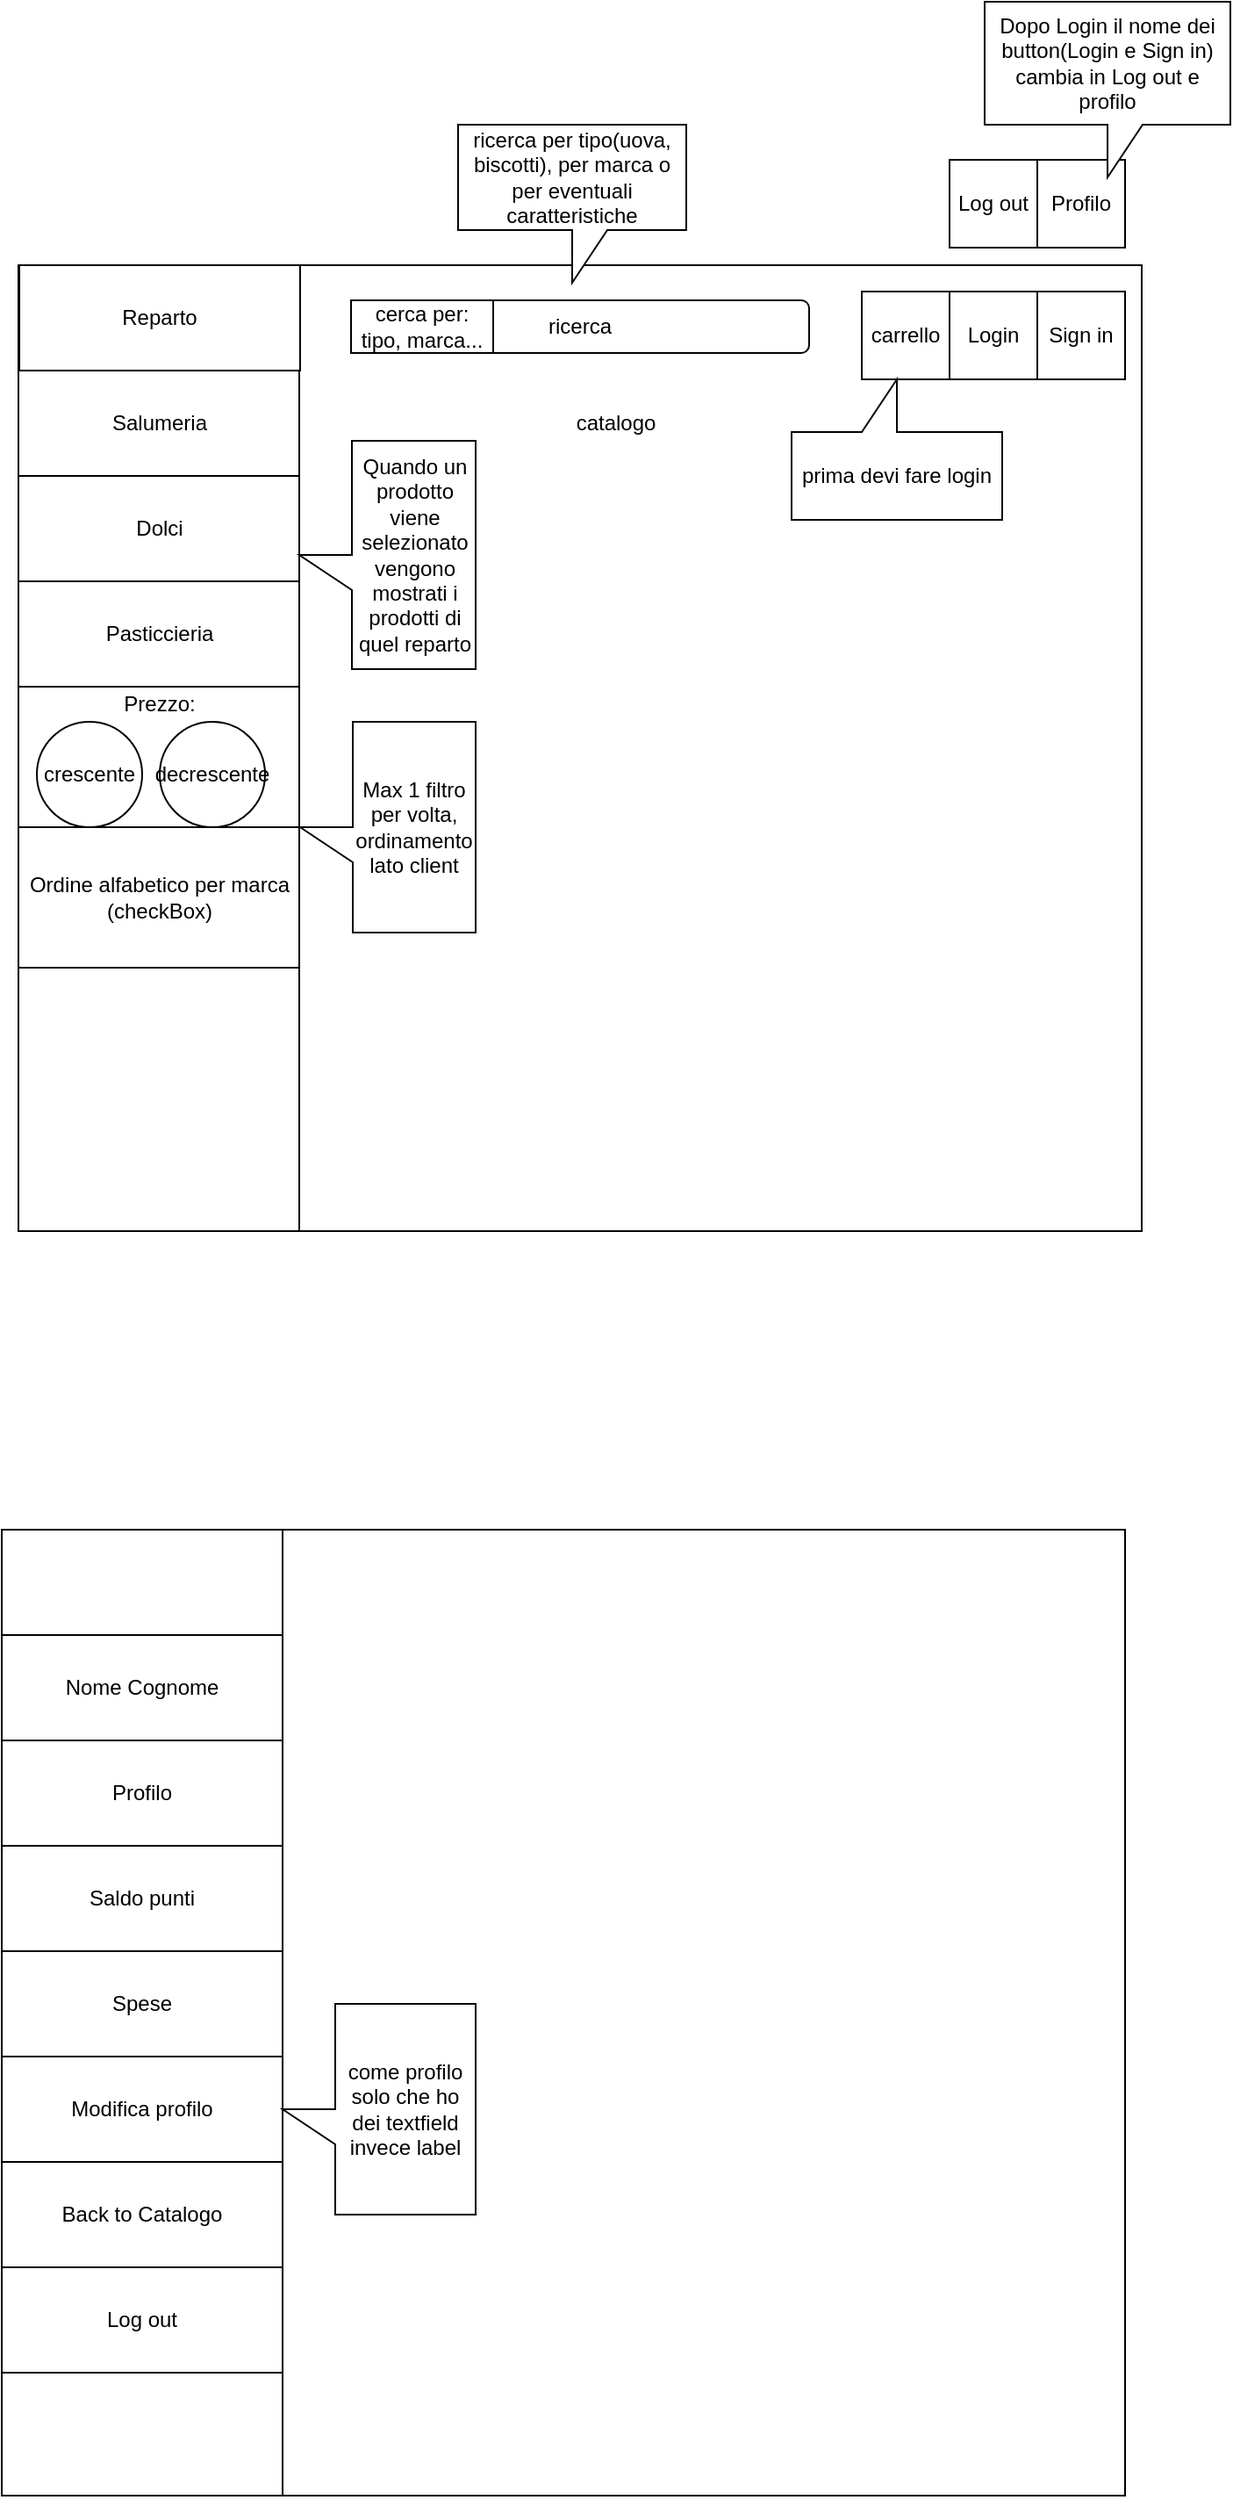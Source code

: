 <mxfile version="13.1.3" type="device"><diagram id="whjR1xVCJ_MrBf-eW9pn" name="Page-1"><mxGraphModel dx="791" dy="1750" grid="1" gridSize="10" guides="1" tooltips="1" connect="1" arrows="1" fold="1" page="1" pageScale="1" pageWidth="827" pageHeight="1169" math="0" shadow="0"><root><mxCell id="0"/><mxCell id="1" parent="0"/><mxCell id="TatH8Ab3R4ePuHDWRrXf-1" value="" style="rounded=0;whiteSpace=wrap;html=1;" vertex="1" parent="1"><mxGeometry x="59.5" y="60" width="640" height="550" as="geometry"/></mxCell><mxCell id="TatH8Ab3R4ePuHDWRrXf-2" value="" style="endArrow=none;html=1;entryX=0.25;entryY=0;entryDx=0;entryDy=0;exitX=0.25;exitY=1;exitDx=0;exitDy=0;" edge="1" parent="1" source="TatH8Ab3R4ePuHDWRrXf-1" target="TatH8Ab3R4ePuHDWRrXf-1"><mxGeometry width="50" height="50" relative="1" as="geometry"><mxPoint x="560" y="360" as="sourcePoint"/><mxPoint x="610" y="310" as="targetPoint"/></mxGeometry></mxCell><mxCell id="TatH8Ab3R4ePuHDWRrXf-9" value="catalogo" style="text;html=1;strokeColor=none;fillColor=none;align=center;verticalAlign=middle;whiteSpace=wrap;rounded=0;" vertex="1" parent="1"><mxGeometry x="380" y="140" width="40" height="20" as="geometry"/></mxCell><mxCell id="TatH8Ab3R4ePuHDWRrXf-10" value="ricerca" style="rounded=1;whiteSpace=wrap;html=1;" vertex="1" parent="1"><mxGeometry x="249" y="80" width="261" height="30" as="geometry"/></mxCell><mxCell id="TatH8Ab3R4ePuHDWRrXf-11" value="carrello" style="whiteSpace=wrap;html=1;aspect=fixed;" vertex="1" parent="1"><mxGeometry x="540" y="75" width="50" height="50" as="geometry"/></mxCell><mxCell id="TatH8Ab3R4ePuHDWRrXf-12" value="Login" style="whiteSpace=wrap;html=1;aspect=fixed;" vertex="1" parent="1"><mxGeometry x="590" y="75" width="50" height="50" as="geometry"/></mxCell><mxCell id="TatH8Ab3R4ePuHDWRrXf-13" value="Sign in&lt;br&gt;" style="whiteSpace=wrap;html=1;aspect=fixed;" vertex="1" parent="1"><mxGeometry x="640" y="75" width="50" height="50" as="geometry"/></mxCell><mxCell id="TatH8Ab3R4ePuHDWRrXf-14" value="prima devi fare login" style="shape=callout;whiteSpace=wrap;html=1;perimeter=calloutPerimeter;direction=west;" vertex="1" parent="1"><mxGeometry x="500" y="125" width="120" height="80" as="geometry"/></mxCell><mxCell id="TatH8Ab3R4ePuHDWRrXf-16" value="Reparto" style="rounded=0;whiteSpace=wrap;html=1;" vertex="1" parent="1"><mxGeometry x="60" y="60" width="160" height="60" as="geometry"/></mxCell><mxCell id="TatH8Ab3R4ePuHDWRrXf-17" value="Salumeria" style="rounded=0;whiteSpace=wrap;html=1;" vertex="1" parent="1"><mxGeometry x="59.5" y="120" width="160" height="60" as="geometry"/></mxCell><mxCell id="TatH8Ab3R4ePuHDWRrXf-18" value="Pasticcieria" style="rounded=0;whiteSpace=wrap;html=1;" vertex="1" parent="1"><mxGeometry x="59.5" y="240" width="160" height="60" as="geometry"/></mxCell><mxCell id="TatH8Ab3R4ePuHDWRrXf-19" value="Dolci" style="rounded=0;whiteSpace=wrap;html=1;" vertex="1" parent="1"><mxGeometry x="59.5" y="180" width="160" height="60" as="geometry"/></mxCell><mxCell id="TatH8Ab3R4ePuHDWRrXf-20" value="Quando un prodotto viene selezionato vengono mostrati i prodotti di quel reparto" style="shape=callout;whiteSpace=wrap;html=1;perimeter=calloutPerimeter;direction=south;" vertex="1" parent="1"><mxGeometry x="219.5" y="160" width="100.5" height="130" as="geometry"/></mxCell><mxCell id="TatH8Ab3R4ePuHDWRrXf-21" value="ricerca per tipo(uova, biscotti), per marca o per eventuali caratteristiche" style="shape=callout;whiteSpace=wrap;html=1;perimeter=calloutPerimeter;" vertex="1" parent="1"><mxGeometry x="310" y="-20" width="130" height="90" as="geometry"/></mxCell><mxCell id="TatH8Ab3R4ePuHDWRrXf-23" value="" style="rounded=0;whiteSpace=wrap;html=1;" vertex="1" parent="1"><mxGeometry x="59.5" y="300" width="160" height="80" as="geometry"/></mxCell><mxCell id="TatH8Ab3R4ePuHDWRrXf-24" value="crescente" style="ellipse;whiteSpace=wrap;html=1;aspect=fixed;" vertex="1" parent="1"><mxGeometry x="70" y="320" width="60" height="60" as="geometry"/></mxCell><mxCell id="TatH8Ab3R4ePuHDWRrXf-25" value="decrescente" style="ellipse;whiteSpace=wrap;html=1;aspect=fixed;" vertex="1" parent="1"><mxGeometry x="140" y="320" width="60" height="60" as="geometry"/></mxCell><mxCell id="TatH8Ab3R4ePuHDWRrXf-26" value="Prezzo:" style="text;html=1;strokeColor=none;fillColor=none;align=center;verticalAlign=middle;whiteSpace=wrap;rounded=0;" vertex="1" parent="1"><mxGeometry x="120" y="300" width="40" height="20" as="geometry"/></mxCell><mxCell id="TatH8Ab3R4ePuHDWRrXf-28" value="Ordine alfabetico per marca&lt;br&gt;(checkBox)" style="rounded=0;whiteSpace=wrap;html=1;" vertex="1" parent="1"><mxGeometry x="59.5" y="380" width="160" height="80" as="geometry"/></mxCell><mxCell id="TatH8Ab3R4ePuHDWRrXf-30" value="Max 1 filtro per volta, ordinamento lato client" style="shape=callout;whiteSpace=wrap;html=1;perimeter=calloutPerimeter;direction=south;" vertex="1" parent="1"><mxGeometry x="220" y="320" width="100" height="120" as="geometry"/></mxCell><mxCell id="TatH8Ab3R4ePuHDWRrXf-32" value="cerca per: tipo, marca..." style="rounded=0;whiteSpace=wrap;html=1;" vertex="1" parent="1"><mxGeometry x="249" y="80" width="81" height="30" as="geometry"/></mxCell><mxCell id="TatH8Ab3R4ePuHDWRrXf-33" value="Log out" style="whiteSpace=wrap;html=1;aspect=fixed;" vertex="1" parent="1"><mxGeometry x="590" width="50" height="50" as="geometry"/></mxCell><mxCell id="TatH8Ab3R4ePuHDWRrXf-34" value="Profilo" style="whiteSpace=wrap;html=1;aspect=fixed;" vertex="1" parent="1"><mxGeometry x="640" width="50" height="50" as="geometry"/></mxCell><mxCell id="TatH8Ab3R4ePuHDWRrXf-35" value="Dopo Login il nome dei button(Login e Sign in) cambia in Log out e profilo" style="shape=callout;whiteSpace=wrap;html=1;perimeter=calloutPerimeter;" vertex="1" parent="1"><mxGeometry x="610" y="-90" width="140" height="100" as="geometry"/></mxCell><mxCell id="TatH8Ab3R4ePuHDWRrXf-36" value="" style="rounded=0;whiteSpace=wrap;html=1;" vertex="1" parent="1"><mxGeometry x="50" y="780" width="640" height="550" as="geometry"/></mxCell><mxCell id="TatH8Ab3R4ePuHDWRrXf-38" value="" style="endArrow=none;html=1;entryX=0.25;entryY=0;entryDx=0;entryDy=0;exitX=0.25;exitY=1;exitDx=0;exitDy=0;" edge="1" parent="1" source="TatH8Ab3R4ePuHDWRrXf-36" target="TatH8Ab3R4ePuHDWRrXf-36"><mxGeometry width="50" height="50" relative="1" as="geometry"><mxPoint x="229.5" y="620" as="sourcePoint"/><mxPoint x="229.5" y="70" as="targetPoint"/></mxGeometry></mxCell><mxCell id="TatH8Ab3R4ePuHDWRrXf-39" value="Nome Cognome" style="rounded=0;whiteSpace=wrap;html=1;" vertex="1" parent="1"><mxGeometry x="50" y="840" width="160" height="60" as="geometry"/></mxCell><mxCell id="TatH8Ab3R4ePuHDWRrXf-40" value="Back to Catalogo&lt;span style=&quot;color: rgba(0 , 0 , 0 , 0) ; font-family: monospace ; font-size: 0px&quot;&gt;%3CmxGraphModel%3E%3Croot%3E%3CmxCell%20id%3D%220%22%2F%3E%3CmxCell%20id%3D%221%22%20parent%3D%220%22%2F%3E%3CmxCell%20id%3D%222%22%20value%3D%22Nome%20Cognome%22%20style%3D%22rounded%3D0%3BwhiteSpace%3Dwrap%3Bhtml%3D1%3B%22%20vertex%3D%221%22%20parent%3D%221%22%3E%3CmxGeometry%20x%3D%2250%22%20y%3D%22780%22%20width%3D%22160%22%20height%3D%2260%22%20as%3D%22geometry%22%2F%3E%3C%2FmxCell%3E%3C%2Froot%3E%3C%2FmxGraphModel%3E&lt;/span&gt;" style="rounded=0;whiteSpace=wrap;html=1;" vertex="1" parent="1"><mxGeometry x="50" y="1140" width="160" height="60" as="geometry"/></mxCell><mxCell id="TatH8Ab3R4ePuHDWRrXf-41" value="Profilo" style="rounded=0;whiteSpace=wrap;html=1;" vertex="1" parent="1"><mxGeometry x="50" y="900" width="160" height="60" as="geometry"/></mxCell><mxCell id="TatH8Ab3R4ePuHDWRrXf-42" value="Saldo punti" style="rounded=0;whiteSpace=wrap;html=1;" vertex="1" parent="1"><mxGeometry x="50" y="960" width="160" height="60" as="geometry"/></mxCell><mxCell id="TatH8Ab3R4ePuHDWRrXf-43" value="Spese&lt;span style=&quot;color: rgba(0 , 0 , 0 , 0) ; font-family: monospace ; font-size: 0px&quot;&gt;%3CmxGraphModel%3E%3Croot%3E%3CmxCell%20id%3D%220%22%2F%3E%3CmxCell%20id%3D%221%22%20parent%3D%220%22%2F%3E%3CmxCell%20id%3D%222%22%20value%3D%22Nome%20Cognome%22%20style%3D%22rounded%3D0%3BwhiteSpace%3Dwrap%3Bhtml%3D1%3B%22%20vertex%3D%221%22%20parent%3D%221%22%3E%3CmxGeometry%20x%3D%2250%22%20y%3D%22780%22%20width%3D%22160%22%20height%3D%2260%22%20as%3D%22geometry%22%2F%3E%3C%2FmxCell%3E%3C%2Froot%3E%3C%2FmxGraphModel%3E&lt;/span&gt;" style="rounded=0;whiteSpace=wrap;html=1;" vertex="1" parent="1"><mxGeometry x="50" y="1020" width="160" height="60" as="geometry"/></mxCell><mxCell id="TatH8Ab3R4ePuHDWRrXf-44" value="Modifica profilo" style="rounded=0;whiteSpace=wrap;html=1;" vertex="1" parent="1"><mxGeometry x="50" y="1080" width="160" height="60" as="geometry"/></mxCell><mxCell id="TatH8Ab3R4ePuHDWRrXf-45" value="Log out" style="rounded=0;whiteSpace=wrap;html=1;" vertex="1" parent="1"><mxGeometry x="50" y="1200" width="160" height="60" as="geometry"/></mxCell><mxCell id="TatH8Ab3R4ePuHDWRrXf-46" value="come profilo solo che ho dei textfield invece label" style="shape=callout;whiteSpace=wrap;html=1;perimeter=calloutPerimeter;direction=south;" vertex="1" parent="1"><mxGeometry x="210" y="1050" width="110" height="120" as="geometry"/></mxCell></root></mxGraphModel></diagram></mxfile>
